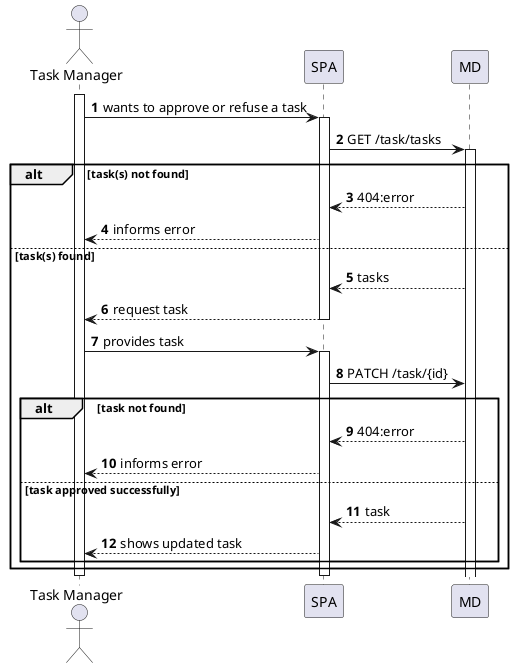 @startuml
autonumber

actor "Task Manager" as usr

participant "SPA" as ui

participant "MD" as md

activate usr
    usr -> ui : wants to approve or refuse a task
    activate ui
        ui -> md : GET /task/tasks
        activate md
            alt task(s) not found
                md --> ui : 404:error
                ui --> usr: informs error
            else task(s) found
            md --> ui : tasks
            ui --> usr : request task
    deactivate ui


    usr -> ui : provides task
    activate ui
        ui -> md : PATCH /task/{id}
        alt task not found
            md --> ui : 404:error
            ui --> usr : informs error
        else task approved successfully
            md --> ui : task
            ui --> usr : shows updated task
        end

        end
    deactivate ui
deactivate usr

@enduml
